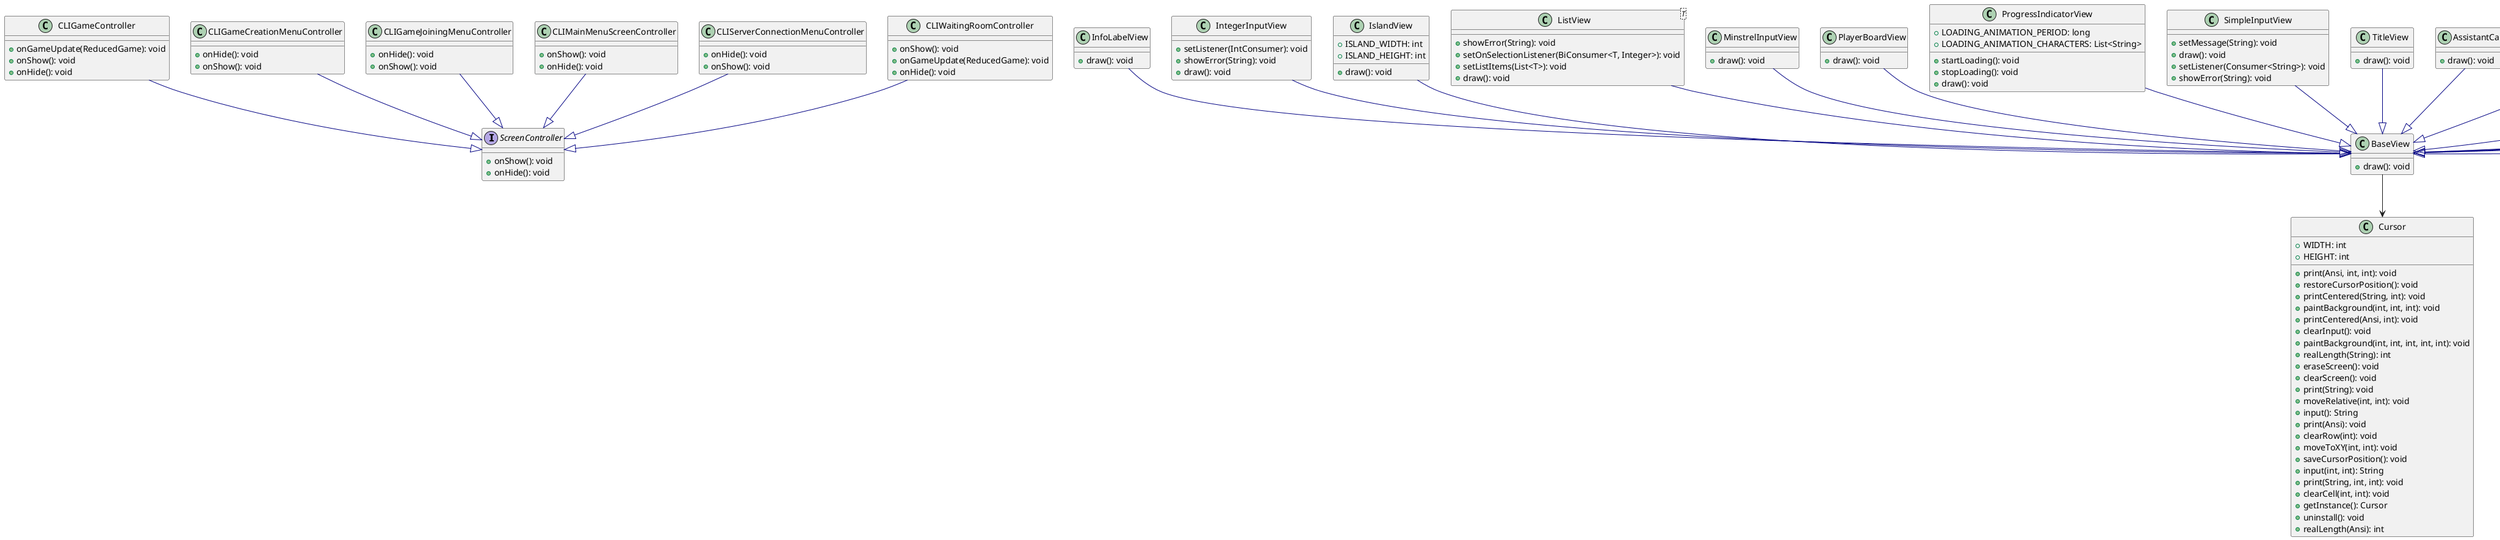 @startuml
top to bottom direction

interface ScreenController {
    +onShow(): void
    +onHide(): void
}

class AssistantCardsView {
  + draw(): void
}
class BaseView {
  + draw(): void
}
class BooleanInputView {
  + showError(String): void
  + draw(): void
  + setListener(Consumer<Boolean>): void
}
class CLIGameController {
  + onGameUpdate(ReducedGame): void
  + onShow(): void
  + onHide(): void
}
class CLIGameCreationMenuController {
  + onHide(): void
  + onShow(): void
}
class CLIGameJoiningMenuController {
  + onHide(): void
  + onShow(): void
}
class CLIMainMenuScreenController {
  + onShow(): void
  + onHide(): void
}

class CLIServerConnectionMenuController {
  + onHide(): void
  + onShow(): void
}
class CLIWaitingRoomController {
  + onShow(): void
  + onGameUpdate(ReducedGame): void
  + onHide(): void
}
class CharacterCardsView {
  + setListener(Consumer<Character>): void
  + draw(): void
}
class CloudView {
  + draw(): void
}
class CloudsLayoutView {
  + draw(): void
}
class CloudsLayouts {
  + getPointForCloud(int, int): Point
}

class CommandInputView {
  + showError(String): void
  + addCommandListener(String, String, CommandListener): void
  + draw(): void
  + setMessageAndRedraw(String): void
  + removeCommandListener(String): void
}
class Cursor {
  + WIDTH: int
  + HEIGHT: int
  + print(Ansi, int, int): void
  + restoreCursorPosition(): void
  + printCentered(String, int): void
  + paintBackground(int, int, int): void
  + printCentered(Ansi, int): void
  + clearInput(): void
  + paintBackground(int, int, int, int, int): void
  + realLength(String): int
  + eraseScreen(): void
  + clearScreen(): void
  + print(String): void
  + moveRelative(int, int): void
  + input(): String
  + print(Ansi): void
  + clearRow(int): void
  + moveToXY(int, int): void
  + saveCursorPosition(): void
  + input(int, int): String
  + print(String, int, int): void
  + clearCell(int, int): void
  + getInstance(): Cursor
  + uninstall(): void
  + realLength(Ansi): int
}
class DashboardView {
  + draw(): void
}

class InfoLabelView {
  + draw(): void
}
class IntegerInputView {
  + setListener(IntConsumer): void
  + showError(String): void
  + draw(): void
}
class IslandView {
  + ISLAND_WIDTH: int
  + ISLAND_HEIGHT: int
  + draw(): void
}
class IslandsLayoutView {
  + draw(): void
}
class IslandsLayouts {
  + getPointForIsland(int, int): Point
}
class ListView<T> {
  + showError(String): void
  + setOnSelectionListener(BiConsumer<T, Integer>): void
  + setListItems(List<T>): void
  + draw(): void
}
class MinstrelInputView {
  + draw(): void
}

class PlayerBoardView {
  + draw(): void
}
class ProgressIndicatorView {
  + LOADING_ANIMATION_PERIOD: long
  + LOADING_ANIMATION_CHARACTERS: List<String>
  + startLoading(): void
  + stopLoading(): void
  + draw(): void
}
class SimpleInputView {
  + setMessage(String): void
  + draw(): void
  + setListener(Consumer<String>): void
  + showError(String): void
}
class TitleView {
  + draw(): void
}

AssistantCardsView                 -[#000082,plain]-^  BaseView
BooleanInputView                   -[#000082,plain]-^  BaseView
CharacterCardsView                 -[#000082,plain]-^  BaseView
CloudView                          -[#000082,plain]-^  BaseView
CloudsLayoutView                   -[#000082,plain]-^  BaseView
CloudsLayoutView                   -[#000082,plain]->  CloudsLayouts
CommandInputView                   -[#000082,plain]-^  BaseView
DashboardView                      -[#000082,plain]-^  BaseView
InfoLabelView                      -[#000082,plain]-^  BaseView
IntegerInputView                   -[#000082,plain]-^  BaseView
IslandView                         -[#000082,plain]-^  BaseView
IslandsLayoutView                  -[#000082,plain]-^  BaseView
IslandsLayoutView                  -[#000082,plain]->  IslandsLayouts
ListView                           -[#000082,plain]-^  BaseView
MinstrelInputView                  -[#000082,plain]-^  BaseView
PlayerBoardView                    -[#000082,plain]-^  BaseView
ProgressIndicatorView              -[#000082,plain]-^  BaseView
SimpleInputView                    -[#000082,plain]-^  BaseView
TitleView                          -[#000082,plain]-^  BaseView

BaseView --> Cursor

CLIGameController -[#000082,plain]-^  ScreenController
CLIGameCreationMenuController -[#000082,plain]-^  ScreenController
CLIGameJoiningMenuController -[#000082,plain]-^  ScreenController
CLIMainMenuScreenController -[#000082,plain]-^  ScreenController
CLIServerConnectionMenuController -[#000082,plain]-^  ScreenController
CLIWaitingRoomController -[#000082,plain]-^  ScreenController


@enduml
